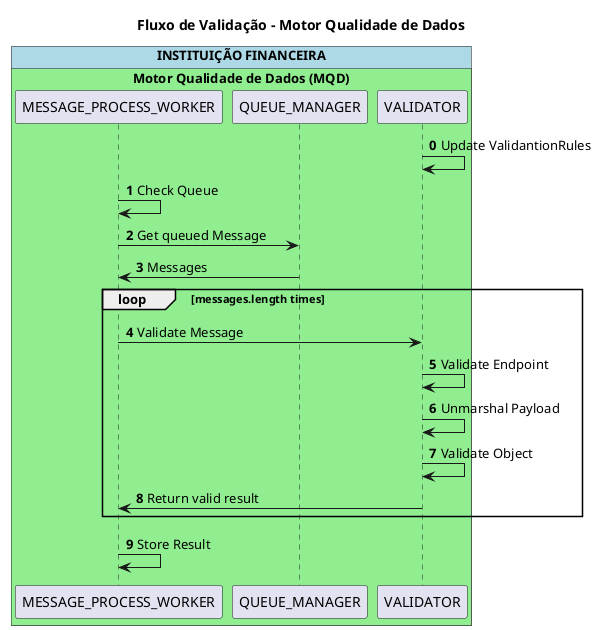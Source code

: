 @startuml
title Fluxo de Validação - Motor Qualidade de Dados

!pragma teoz true
box "INSTITUIÇÃO FINANCEIRA" #LightBlue
  box "Motor Qualidade de Dados (MQD)" #LightGreen
    participant MESSAGE_PROCESS_WORKER
    participant QUEUE_MANAGER
    participant VALIDATOR
  end box
end box

autonumber 0
VALIDATOR -> VALIDATOR: Update ValidantionRules
MESSAGE_PROCESS_WORKER -> MESSAGE_PROCESS_WORKER: Check Queue

MESSAGE_PROCESS_WORKER -> QUEUE_MANAGER: Get queued Message
QUEUE_MANAGER -> MESSAGE_PROCESS_WORKER: Messages
loop messages.length times
    MESSAGE_PROCESS_WORKER -> VALIDATOR : Validate Message
    VALIDATOR -> VALIDATOR: Validate Endpoint
    VALIDATOR -> VALIDATOR: Unmarshal Payload
    VALIDATOR -> VALIDATOR : Validate Object
    VALIDATOR -> MESSAGE_PROCESS_WORKER: Return valid result
end

MESSAGE_PROCESS_WORKER -> MESSAGE_PROCESS_WORKER : Store Result

@enduml